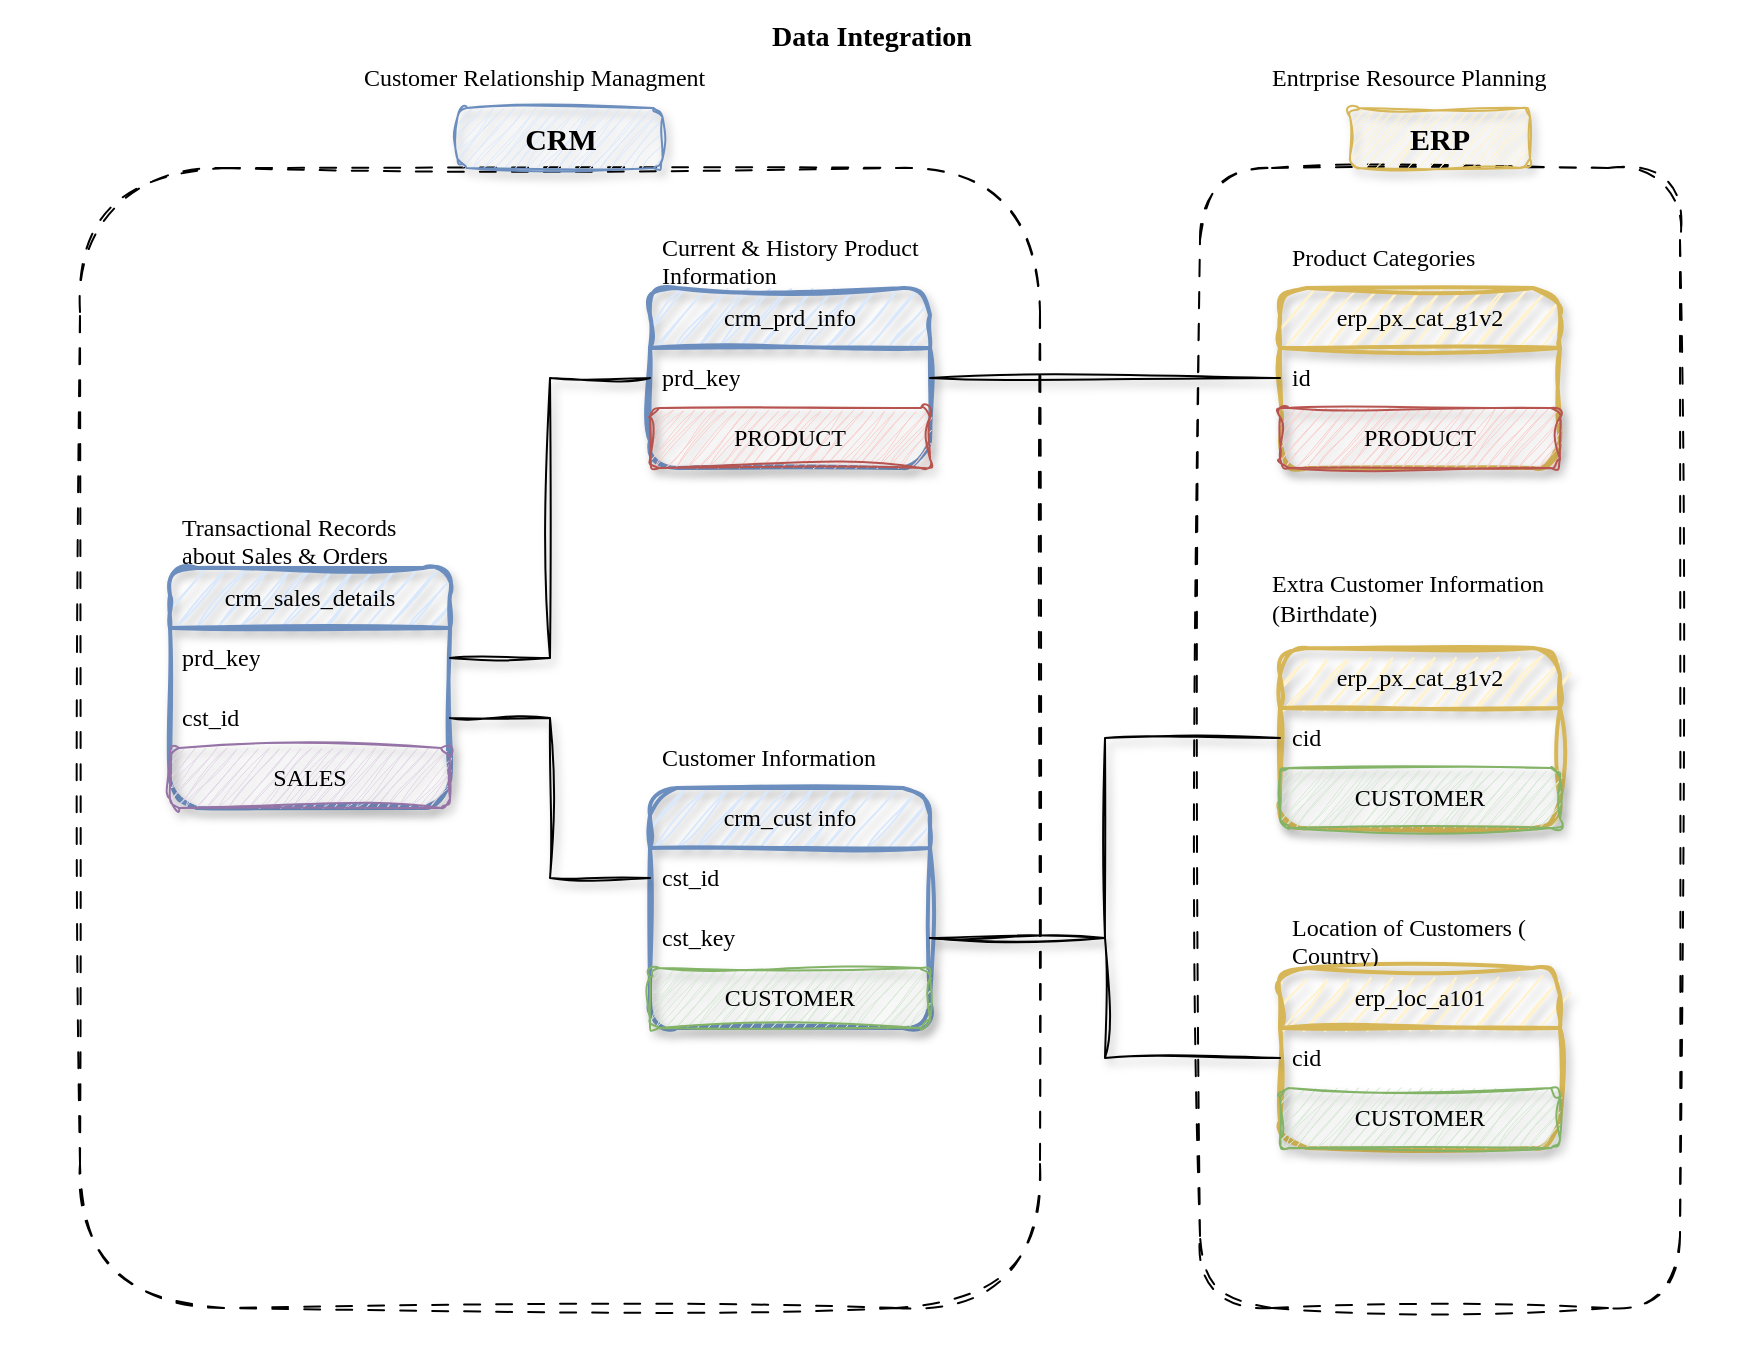 <mxfile version="26.2.14">
  <diagram name="Page-1" id="YYGuR7-dKWqeSZ9yWchb">
    <mxGraphModel dx="3185" dy="1479" grid="1" gridSize="10" guides="1" tooltips="1" connect="1" arrows="1" fold="1" page="1" pageScale="1" pageWidth="850" pageHeight="1100" math="0" shadow="0">
      <root>
        <mxCell id="0" />
        <mxCell id="1" parent="0" />
        <mxCell id="zjCJY3qFCj9ClNUY5CJl-52" value="" style="rounded=0;whiteSpace=wrap;html=1;strokeColor=none;" parent="1" vertex="1">
          <mxGeometry x="-460" y="160" width="880" height="680" as="geometry" />
        </mxCell>
        <mxCell id="zjCJY3qFCj9ClNUY5CJl-43" value="" style="rounded=1;whiteSpace=wrap;html=1;fontStyle=1;fillColor=none;dashed=1;dashPattern=8 8;sketch=1;curveFitting=1;jiggle=2;" parent="1" vertex="1">
          <mxGeometry x="-420" y="240" width="480" height="570" as="geometry" />
        </mxCell>
        <mxCell id="zjCJY3qFCj9ClNUY5CJl-41" value="" style="rounded=1;whiteSpace=wrap;html=1;fontStyle=1;fillColor=none;dashed=1;dashPattern=8 8;sketch=1;curveFitting=1;jiggle=2;" parent="1" vertex="1">
          <mxGeometry x="140" y="240" width="240" height="570" as="geometry" />
        </mxCell>
        <mxCell id="zjCJY3qFCj9ClNUY5CJl-1" value="crm_cust info" style="swimlane;fontStyle=0;childLayout=stackLayout;horizontal=1;startSize=30;horizontalStack=0;resizeParent=1;resizeParentMax=0;resizeLast=0;collapsible=1;marginBottom=0;whiteSpace=wrap;html=1;shadow=1;rounded=1;fontFamily=Comic Sans MS;fillColor=#dae8fc;strokeColor=#6c8ebf;strokeWidth=2;sketch=1;curveFitting=1;jiggle=2;" parent="1" vertex="1">
          <mxGeometry x="-135" y="550" width="140" height="120" as="geometry" />
        </mxCell>
        <mxCell id="zjCJY3qFCj9ClNUY5CJl-2" value="cst_id" style="text;strokeColor=none;fillColor=none;align=left;verticalAlign=middle;spacingLeft=4;spacingRight=4;overflow=hidden;points=[[0,0.5],[1,0.5]];portConstraint=eastwest;rotatable=0;whiteSpace=wrap;html=1;shadow=1;rounded=1;fontFamily=Comic Sans MS;sketch=1;curveFitting=1;jiggle=2;" parent="zjCJY3qFCj9ClNUY5CJl-1" vertex="1">
          <mxGeometry y="30" width="140" height="30" as="geometry" />
        </mxCell>
        <mxCell id="zjCJY3qFCj9ClNUY5CJl-3" value="cst_key" style="text;strokeColor=none;fillColor=none;align=left;verticalAlign=middle;spacingLeft=4;spacingRight=4;overflow=hidden;points=[[0,0.5],[1,0.5]];portConstraint=eastwest;rotatable=0;whiteSpace=wrap;html=1;shadow=1;rounded=1;fontFamily=Comic Sans MS;sketch=1;curveFitting=1;jiggle=2;" parent="zjCJY3qFCj9ClNUY5CJl-1" vertex="1">
          <mxGeometry y="60" width="140" height="30" as="geometry" />
        </mxCell>
        <mxCell id="zjCJY3qFCj9ClNUY5CJl-24" value="CUSTOMER" style="text;strokeColor=#82b366;fillColor=#d5e8d4;align=center;verticalAlign=middle;spacingLeft=4;spacingRight=4;overflow=hidden;points=[[0,0.5],[1,0.5]];portConstraint=eastwest;rotatable=0;whiteSpace=wrap;html=1;shadow=1;rounded=1;fontFamily=Comic Sans MS;sketch=1;curveFitting=1;jiggle=2;" parent="zjCJY3qFCj9ClNUY5CJl-1" vertex="1">
          <mxGeometry y="90" width="140" height="30" as="geometry" />
        </mxCell>
        <mxCell id="zjCJY3qFCj9ClNUY5CJl-5" value="crm_prd_info" style="swimlane;fontStyle=0;childLayout=stackLayout;horizontal=1;startSize=30;horizontalStack=0;resizeParent=1;resizeParentMax=0;resizeLast=0;collapsible=1;marginBottom=0;whiteSpace=wrap;html=1;shadow=1;rounded=1;fontFamily=Comic Sans MS;fillColor=#dae8fc;strokeColor=#6c8ebf;strokeWidth=2;sketch=1;curveFitting=1;jiggle=2;" parent="1" vertex="1">
          <mxGeometry x="-135" y="300" width="140" height="90" as="geometry" />
        </mxCell>
        <mxCell id="zjCJY3qFCj9ClNUY5CJl-6" value="prd_key" style="text;strokeColor=none;fillColor=none;align=left;verticalAlign=middle;spacingLeft=4;spacingRight=4;overflow=hidden;points=[[0,0.5],[1,0.5]];portConstraint=eastwest;rotatable=0;whiteSpace=wrap;html=1;shadow=1;rounded=1;fontFamily=Comic Sans MS;sketch=1;curveFitting=1;jiggle=2;" parent="zjCJY3qFCj9ClNUY5CJl-5" vertex="1">
          <mxGeometry y="30" width="140" height="30" as="geometry" />
        </mxCell>
        <mxCell id="zjCJY3qFCj9ClNUY5CJl-25" value="PRODUCT" style="text;strokeColor=#b85450;fillColor=#f8cecc;align=center;verticalAlign=middle;spacingLeft=4;spacingRight=4;overflow=hidden;points=[[0,0.5],[1,0.5]];portConstraint=eastwest;rotatable=0;whiteSpace=wrap;html=1;shadow=1;rounded=1;fontFamily=Comic Sans MS;sketch=1;curveFitting=1;jiggle=2;" parent="zjCJY3qFCj9ClNUY5CJl-5" vertex="1">
          <mxGeometry y="60" width="140" height="30" as="geometry" />
        </mxCell>
        <mxCell id="zjCJY3qFCj9ClNUY5CJl-8" value="crm_sales_details" style="swimlane;fontStyle=0;childLayout=stackLayout;horizontal=1;startSize=30;horizontalStack=0;resizeParent=1;resizeParentMax=0;resizeLast=0;collapsible=1;marginBottom=0;whiteSpace=wrap;html=1;shadow=1;rounded=1;fontFamily=Comic Sans MS;fillColor=#dae8fc;strokeColor=#6c8ebf;strokeWidth=2;sketch=1;curveFitting=1;jiggle=2;" parent="1" vertex="1">
          <mxGeometry x="-375" y="440" width="140" height="120" as="geometry" />
        </mxCell>
        <mxCell id="zjCJY3qFCj9ClNUY5CJl-9" value="prd_key" style="text;strokeColor=none;fillColor=none;align=left;verticalAlign=middle;spacingLeft=4;spacingRight=4;overflow=hidden;points=[[0,0.5],[1,0.5]];portConstraint=eastwest;rotatable=0;whiteSpace=wrap;html=1;shadow=1;rounded=1;fontFamily=Comic Sans MS;sketch=1;curveFitting=1;jiggle=2;" parent="zjCJY3qFCj9ClNUY5CJl-8" vertex="1">
          <mxGeometry y="30" width="140" height="30" as="geometry" />
        </mxCell>
        <mxCell id="zjCJY3qFCj9ClNUY5CJl-10" value="cst_id" style="text;strokeColor=none;fillColor=none;align=left;verticalAlign=middle;spacingLeft=4;spacingRight=4;overflow=hidden;points=[[0,0.5],[1,0.5]];portConstraint=eastwest;rotatable=0;whiteSpace=wrap;html=1;shadow=1;rounded=1;fontFamily=Comic Sans MS;sketch=1;curveFitting=1;jiggle=2;" parent="zjCJY3qFCj9ClNUY5CJl-8" vertex="1">
          <mxGeometry y="60" width="140" height="30" as="geometry" />
        </mxCell>
        <mxCell id="zjCJY3qFCj9ClNUY5CJl-23" value="SALES" style="text;strokeColor=#9673a6;fillColor=#e1d5e7;align=center;verticalAlign=middle;spacingLeft=4;spacingRight=4;overflow=hidden;points=[[0,0.5],[1,0.5]];portConstraint=eastwest;rotatable=0;whiteSpace=wrap;html=1;shadow=1;rounded=1;fontFamily=Comic Sans MS;labelBackgroundColor=none;sketch=1;curveFitting=1;jiggle=2;" parent="zjCJY3qFCj9ClNUY5CJl-8" vertex="1">
          <mxGeometry y="90" width="140" height="30" as="geometry" />
        </mxCell>
        <mxCell id="zjCJY3qFCj9ClNUY5CJl-20" value="Customer Information&lt;span style=&quot;color: rgba(0, 0, 0, 0); font-family: monospace; font-size: 0px; text-wrap-mode: nowrap;&quot;&gt;%3CmxGraphModel%3E%3Croot%3E%3CmxCell%20id%3D%220%22%2F%3E%3CmxCell%20id%3D%221%22%20parent%3D%220%22%2F%3E%3CmxCell%20id%3D%222%22%20value%3D%22cst_id%22%20style%3D%22text%3BstrokeColor%3Dnone%3BfillColor%3Dnone%3Balign%3Dleft%3BverticalAlign%3Dmiddle%3BspacingLeft%3D4%3BspacingRight%3D4%3Boverflow%3Dhidden%3Bpoints%3D%5B%5B0%2C0.5%5D%2C%5B1%2C0.5%5D%5D%3BportConstraint%3Deastwest%3Brotatable%3D0%3BwhiteSpace%3Dwrap%3Bhtml%3D1%3Bshadow%3D1%3Brounded%3D1%3BfontFamily%3DComic%20Sans%20MS%3Bsketch%3D1%3BcurveFitting%3D1%3Bjiggle%3D2%3B%22%20vertex%3D%221%22%20parent%3D%221%22%3E%3CmxGeometry%20x%3D%22220%22%20y%3D%22440%22%20width%3D%22140%22%20height%3D%2230%22%20as%3D%22geometry%22%2F%3E%3C%2FmxCell%3E%3C%2Froot%3E%3C%2FmxGraphModel%3E&lt;/span&gt;" style="text;strokeColor=none;fillColor=none;align=left;verticalAlign=middle;spacingLeft=4;spacingRight=4;overflow=hidden;points=[[0,0.5],[1,0.5]];portConstraint=eastwest;rotatable=0;whiteSpace=wrap;html=1;shadow=1;rounded=1;fontFamily=Comic Sans MS;sketch=1;curveFitting=1;jiggle=2;" parent="1" vertex="1">
          <mxGeometry x="-135" y="520" width="140" height="30" as="geometry" />
        </mxCell>
        <mxCell id="zjCJY3qFCj9ClNUY5CJl-21" value="Current &amp;amp; History Product Information" style="text;strokeColor=none;fillColor=none;align=left;verticalAlign=middle;spacingLeft=4;spacingRight=4;overflow=hidden;points=[[0,0.5],[1,0.5]];portConstraint=eastwest;rotatable=0;whiteSpace=wrap;html=1;shadow=1;rounded=1;fontFamily=Comic Sans MS;sketch=1;curveFitting=1;jiggle=2;" parent="1" vertex="1">
          <mxGeometry x="-135" y="270" width="140" height="30" as="geometry" />
        </mxCell>
        <mxCell id="zjCJY3qFCj9ClNUY5CJl-22" value="Transactional Records about Sales &amp;amp; Orders" style="text;strokeColor=none;fillColor=none;align=left;verticalAlign=middle;spacingLeft=4;spacingRight=4;overflow=hidden;points=[[0,0.5],[1,0.5]];portConstraint=eastwest;rotatable=0;whiteSpace=wrap;html=1;shadow=1;rounded=1;fontFamily=Comic Sans MS;sketch=1;curveFitting=1;jiggle=2;" parent="1" vertex="1">
          <mxGeometry x="-375" y="410" width="140" height="30" as="geometry" />
        </mxCell>
        <mxCell id="zjCJY3qFCj9ClNUY5CJl-27" style="edgeStyle=orthogonalEdgeStyle;rounded=0;orthogonalLoop=1;jettySize=auto;html=1;entryX=0;entryY=0.5;entryDx=0;entryDy=0;sketch=1;curveFitting=1;jiggle=2;flowAnimation=0;shadow=1;endArrow=none;startFill=0;" parent="1" source="zjCJY3qFCj9ClNUY5CJl-9" target="zjCJY3qFCj9ClNUY5CJl-6" edge="1">
          <mxGeometry relative="1" as="geometry" />
        </mxCell>
        <mxCell id="zjCJY3qFCj9ClNUY5CJl-28" style="edgeStyle=orthogonalEdgeStyle;rounded=0;orthogonalLoop=1;jettySize=auto;html=1;entryX=0;entryY=0.5;entryDx=0;entryDy=0;sketch=1;curveFitting=1;jiggle=2;flowAnimation=0;shadow=1;endArrow=none;startFill=0;" parent="1" source="zjCJY3qFCj9ClNUY5CJl-10" target="zjCJY3qFCj9ClNUY5CJl-2" edge="1">
          <mxGeometry relative="1" as="geometry" />
        </mxCell>
        <mxCell id="zjCJY3qFCj9ClNUY5CJl-29" value="erp_px_cat_g1v2" style="swimlane;fontStyle=0;childLayout=stackLayout;horizontal=1;startSize=30;horizontalStack=0;resizeParent=1;resizeParentMax=0;resizeLast=0;collapsible=1;marginBottom=0;whiteSpace=wrap;html=1;shadow=1;rounded=1;fontFamily=Comic Sans MS;fillColor=#fff2cc;strokeColor=#d6b656;strokeWidth=2;sketch=1;curveFitting=1;jiggle=2;" parent="1" vertex="1">
          <mxGeometry x="180" y="300" width="140" height="90" as="geometry" />
        </mxCell>
        <mxCell id="zjCJY3qFCj9ClNUY5CJl-30" value="id" style="text;strokeColor=none;fillColor=none;align=left;verticalAlign=middle;spacingLeft=4;spacingRight=4;overflow=hidden;points=[[0,0.5],[1,0.5]];portConstraint=eastwest;rotatable=0;whiteSpace=wrap;html=1;shadow=1;rounded=1;fontFamily=Comic Sans MS;sketch=1;curveFitting=1;jiggle=2;" parent="zjCJY3qFCj9ClNUY5CJl-29" vertex="1">
          <mxGeometry y="30" width="140" height="30" as="geometry" />
        </mxCell>
        <mxCell id="zjCJY3qFCj9ClNUY5CJl-31" value="PRODUCT" style="text;strokeColor=#b85450;fillColor=#f8cecc;align=center;verticalAlign=middle;spacingLeft=4;spacingRight=4;overflow=hidden;points=[[0,0.5],[1,0.5]];portConstraint=eastwest;rotatable=0;whiteSpace=wrap;html=1;shadow=1;rounded=1;fontFamily=Comic Sans MS;sketch=1;curveFitting=1;jiggle=2;" parent="zjCJY3qFCj9ClNUY5CJl-29" vertex="1">
          <mxGeometry y="60" width="140" height="30" as="geometry" />
        </mxCell>
        <mxCell id="zjCJY3qFCj9ClNUY5CJl-32" value="Product Categories" style="text;strokeColor=none;fillColor=none;align=left;verticalAlign=middle;spacingLeft=4;spacingRight=4;overflow=hidden;points=[[0,0.5],[1,0.5]];portConstraint=eastwest;rotatable=0;whiteSpace=wrap;html=1;shadow=1;rounded=1;fontFamily=Comic Sans MS;sketch=1;curveFitting=1;jiggle=2;" parent="1" vertex="1">
          <mxGeometry x="180" y="270" width="140" height="30" as="geometry" />
        </mxCell>
        <mxCell id="zjCJY3qFCj9ClNUY5CJl-33" value="erp_px_cat_g1v2" style="swimlane;fontStyle=0;childLayout=stackLayout;horizontal=1;startSize=30;horizontalStack=0;resizeParent=1;resizeParentMax=0;resizeLast=0;collapsible=1;marginBottom=0;whiteSpace=wrap;html=1;shadow=1;rounded=1;fontFamily=Comic Sans MS;fillColor=#fff2cc;strokeColor=#d6b656;strokeWidth=2;sketch=1;curveFitting=1;jiggle=2;" parent="1" vertex="1">
          <mxGeometry x="180" y="480" width="140" height="90" as="geometry" />
        </mxCell>
        <mxCell id="zjCJY3qFCj9ClNUY5CJl-34" value="cid" style="text;strokeColor=none;fillColor=none;align=left;verticalAlign=middle;spacingLeft=4;spacingRight=4;overflow=hidden;points=[[0,0.5],[1,0.5]];portConstraint=eastwest;rotatable=0;whiteSpace=wrap;html=1;shadow=1;rounded=1;fontFamily=Comic Sans MS;sketch=1;curveFitting=1;jiggle=2;" parent="zjCJY3qFCj9ClNUY5CJl-33" vertex="1">
          <mxGeometry y="30" width="140" height="30" as="geometry" />
        </mxCell>
        <mxCell id="zjCJY3qFCj9ClNUY5CJl-35" value="CUSTOMER" style="text;strokeColor=#82b366;fillColor=#d5e8d4;align=center;verticalAlign=middle;spacingLeft=4;spacingRight=4;overflow=hidden;points=[[0,0.5],[1,0.5]];portConstraint=eastwest;rotatable=0;whiteSpace=wrap;html=1;shadow=1;rounded=1;fontFamily=Comic Sans MS;sketch=1;curveFitting=1;jiggle=2;" parent="zjCJY3qFCj9ClNUY5CJl-33" vertex="1">
          <mxGeometry y="60" width="140" height="30" as="geometry" />
        </mxCell>
        <mxCell id="zjCJY3qFCj9ClNUY5CJl-36" value="Extra Customer Information (Birthdate)" style="text;strokeColor=none;fillColor=none;align=left;verticalAlign=middle;spacingLeft=4;spacingRight=4;overflow=hidden;points=[[0,0.5],[1,0.5]];portConstraint=eastwest;rotatable=0;whiteSpace=wrap;html=1;shadow=1;rounded=1;fontFamily=Comic Sans MS;sketch=1;curveFitting=1;jiggle=2;" parent="1" vertex="1">
          <mxGeometry x="170" y="430" width="160" height="50" as="geometry" />
        </mxCell>
        <mxCell id="zjCJY3qFCj9ClNUY5CJl-37" value="erp_loc_a101" style="swimlane;fontStyle=0;childLayout=stackLayout;horizontal=1;startSize=30;horizontalStack=0;resizeParent=1;resizeParentMax=0;resizeLast=0;collapsible=1;marginBottom=0;whiteSpace=wrap;html=1;shadow=1;rounded=1;fontFamily=Comic Sans MS;fillColor=#fff2cc;strokeColor=#d6b656;strokeWidth=2;sketch=1;curveFitting=1;jiggle=2;" parent="1" vertex="1">
          <mxGeometry x="180" y="640" width="140" height="90" as="geometry" />
        </mxCell>
        <mxCell id="zjCJY3qFCj9ClNUY5CJl-38" value="cid" style="text;strokeColor=none;fillColor=none;align=left;verticalAlign=middle;spacingLeft=4;spacingRight=4;overflow=hidden;points=[[0,0.5],[1,0.5]];portConstraint=eastwest;rotatable=0;whiteSpace=wrap;html=1;shadow=1;rounded=1;fontFamily=Comic Sans MS;sketch=1;curveFitting=1;jiggle=2;" parent="zjCJY3qFCj9ClNUY5CJl-37" vertex="1">
          <mxGeometry y="30" width="140" height="30" as="geometry" />
        </mxCell>
        <mxCell id="zjCJY3qFCj9ClNUY5CJl-39" value="CUSTOMER" style="text;strokeColor=#82b366;fillColor=#d5e8d4;align=center;verticalAlign=middle;spacingLeft=4;spacingRight=4;overflow=hidden;points=[[0,0.5],[1,0.5]];portConstraint=eastwest;rotatable=0;whiteSpace=wrap;html=1;shadow=1;rounded=1;fontFamily=Comic Sans MS;sketch=1;curveFitting=1;jiggle=2;" parent="zjCJY3qFCj9ClNUY5CJl-37" vertex="1">
          <mxGeometry y="60" width="140" height="30" as="geometry" />
        </mxCell>
        <mxCell id="zjCJY3qFCj9ClNUY5CJl-40" value="Location of Customers ( Country)" style="text;strokeColor=none;fillColor=none;align=left;verticalAlign=middle;spacingLeft=4;spacingRight=4;overflow=hidden;points=[[0,0.5],[1,0.5]];portConstraint=eastwest;rotatable=0;whiteSpace=wrap;html=1;shadow=1;rounded=1;fontFamily=Comic Sans MS;sketch=1;curveFitting=1;jiggle=2;" parent="1" vertex="1">
          <mxGeometry x="180" y="610" width="140" height="30" as="geometry" />
        </mxCell>
        <mxCell id="zjCJY3qFCj9ClNUY5CJl-44" style="edgeStyle=orthogonalEdgeStyle;rounded=0;orthogonalLoop=1;jettySize=auto;html=1;exitX=1;exitY=0.5;exitDx=0;exitDy=0;entryX=0;entryY=0.5;entryDx=0;entryDy=0;textShadow=0;sketch=1;curveFitting=1;jiggle=2;shadow=1;endArrow=none;startFill=0;" parent="1" source="zjCJY3qFCj9ClNUY5CJl-3" target="zjCJY3qFCj9ClNUY5CJl-38" edge="1">
          <mxGeometry relative="1" as="geometry" />
        </mxCell>
        <mxCell id="zjCJY3qFCj9ClNUY5CJl-45" style="edgeStyle=orthogonalEdgeStyle;rounded=0;orthogonalLoop=1;jettySize=auto;html=1;exitX=1;exitY=0.5;exitDx=0;exitDy=0;entryX=0;entryY=0.5;entryDx=0;entryDy=0;textShadow=0;sketch=1;curveFitting=1;jiggle=2;shadow=1;endArrow=none;startFill=0;" parent="1" source="zjCJY3qFCj9ClNUY5CJl-3" target="zjCJY3qFCj9ClNUY5CJl-34" edge="1">
          <mxGeometry relative="1" as="geometry" />
        </mxCell>
        <mxCell id="zjCJY3qFCj9ClNUY5CJl-46" style="edgeStyle=orthogonalEdgeStyle;rounded=0;orthogonalLoop=1;jettySize=auto;html=1;exitX=1;exitY=0.5;exitDx=0;exitDy=0;textShadow=0;sketch=1;curveFitting=1;jiggle=2;shadow=1;endArrow=none;startFill=0;" parent="1" source="zjCJY3qFCj9ClNUY5CJl-6" target="zjCJY3qFCj9ClNUY5CJl-30" edge="1">
          <mxGeometry relative="1" as="geometry" />
        </mxCell>
        <mxCell id="zjCJY3qFCj9ClNUY5CJl-47" value="&lt;b&gt;&lt;font style=&quot;font-size: 15px;&quot;&gt;CRM&lt;/font&gt;&lt;/b&gt;" style="text;strokeColor=#6c8ebf;fillColor=#dae8fc;align=center;verticalAlign=middle;spacingLeft=4;spacingRight=4;overflow=hidden;points=[[0,0.5],[1,0.5]];portConstraint=eastwest;rotatable=0;whiteSpace=wrap;html=1;shadow=1;rounded=1;fontFamily=Comic Sans MS;sketch=1;curveFitting=1;jiggle=2;gradientColor=none;glass=0;" parent="1" vertex="1">
          <mxGeometry x="-231.25" y="210" width="102.5" height="30" as="geometry" />
        </mxCell>
        <mxCell id="zjCJY3qFCj9ClNUY5CJl-48" value="&lt;b&gt;&lt;font style=&quot;font-size: 15px;&quot;&gt;ERP&lt;/font&gt;&lt;/b&gt;" style="text;strokeColor=#d6b656;fillColor=#fff2cc;align=center;verticalAlign=middle;spacingLeft=4;spacingRight=4;overflow=hidden;points=[[0,0.5],[1,0.5]];portConstraint=eastwest;rotatable=0;whiteSpace=wrap;html=1;shadow=1;rounded=1;fontFamily=Comic Sans MS;sketch=1;curveFitting=1;jiggle=2;" parent="1" vertex="1">
          <mxGeometry x="215" y="210" width="90" height="30" as="geometry" />
        </mxCell>
        <mxCell id="zjCJY3qFCj9ClNUY5CJl-49" value="Customer Relationship Managment" style="text;strokeColor=none;fillColor=none;align=left;verticalAlign=middle;spacingLeft=4;spacingRight=4;overflow=hidden;points=[[0,0.5],[1,0.5]];portConstraint=eastwest;rotatable=0;whiteSpace=wrap;html=1;shadow=1;rounded=1;fontFamily=Comic Sans MS;sketch=1;curveFitting=1;jiggle=2;" parent="1" vertex="1">
          <mxGeometry x="-284.38" y="180" width="208.75" height="30" as="geometry" />
        </mxCell>
        <mxCell id="zjCJY3qFCj9ClNUY5CJl-50" value="Entrprise Resource Planning" style="text;strokeColor=none;fillColor=none;align=left;verticalAlign=middle;spacingLeft=4;spacingRight=4;overflow=hidden;points=[[0,0.5],[1,0.5]];portConstraint=eastwest;rotatable=0;whiteSpace=wrap;html=1;shadow=1;rounded=1;fontFamily=Comic Sans MS;sketch=1;curveFitting=1;jiggle=2;" parent="1" vertex="1">
          <mxGeometry x="170" y="180" width="180" height="30" as="geometry" />
        </mxCell>
        <mxCell id="zjCJY3qFCj9ClNUY5CJl-53" value="&lt;b&gt;&lt;font style=&quot;font-size: 14px;&quot;&gt;Data Integration&amp;nbsp;&lt;/font&gt;&lt;/b&gt;" style="text;strokeColor=none;fillColor=none;align=left;verticalAlign=middle;spacingLeft=4;spacingRight=4;overflow=hidden;points=[[0,0.5],[1,0.5]];portConstraint=eastwest;rotatable=0;whiteSpace=wrap;html=1;shadow=1;rounded=1;fontFamily=Comic Sans MS;sketch=1;curveFitting=1;jiggle=2;" parent="1" vertex="1">
          <mxGeometry x="-80" y="160" width="170" height="30" as="geometry" />
        </mxCell>
      </root>
    </mxGraphModel>
  </diagram>
</mxfile>
